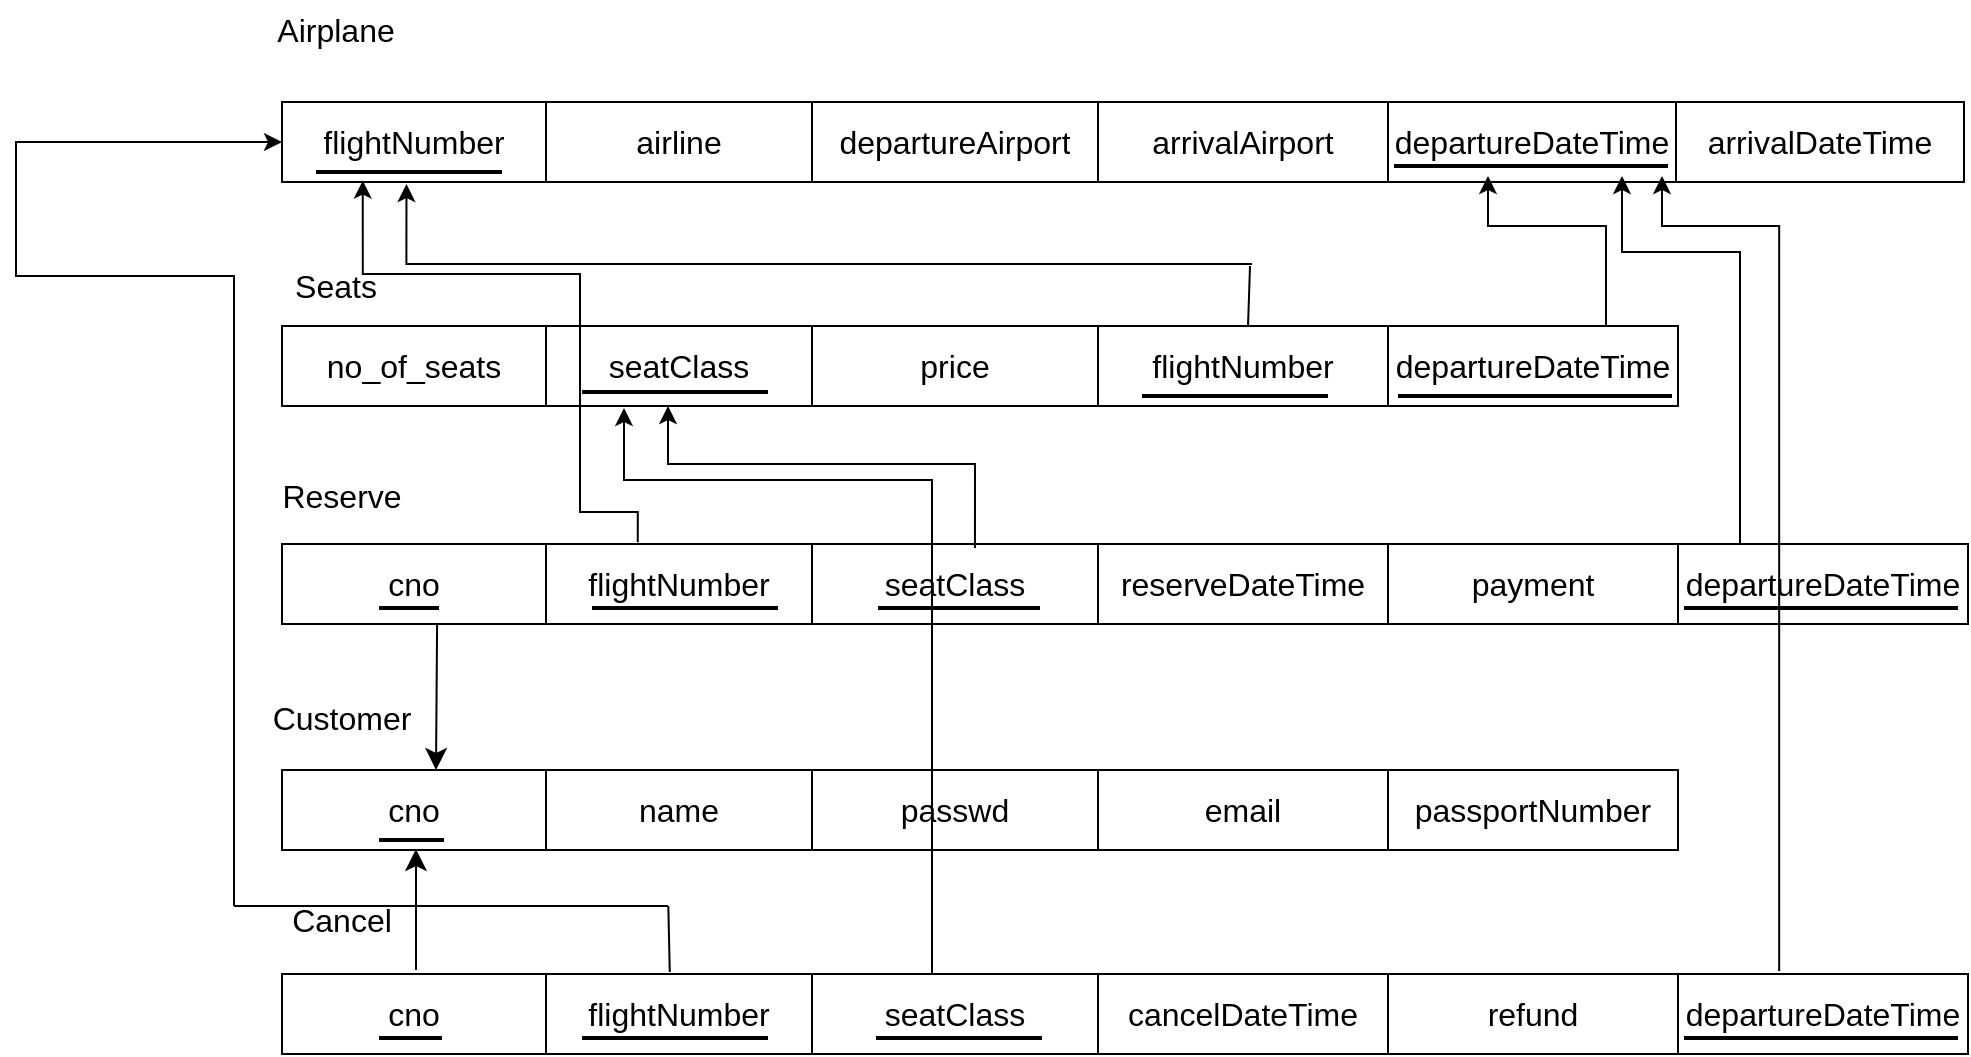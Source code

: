 <mxfile version="26.2.12">
  <diagram name="페이지-1" id="y3aFAPfPUJIp8wHcPQND">
    <mxGraphModel dx="1832" dy="934" grid="0" gridSize="10" guides="1" tooltips="1" connect="1" arrows="1" fold="1" page="0" pageScale="1" pageWidth="827" pageHeight="1169" math="0" shadow="0">
      <root>
        <mxCell id="0" />
        <mxCell id="1" parent="0" />
        <mxCell id="fMcfgkjwkaFw0rw7MeqL-1" value="" style="shape=table;startSize=0;container=1;collapsible=0;childLayout=tableLayout;fontSize=16;" parent="1" vertex="1">
          <mxGeometry x="-319" y="116" width="841" height="40" as="geometry" />
        </mxCell>
        <mxCell id="fMcfgkjwkaFw0rw7MeqL-2" value="" style="shape=tableRow;horizontal=0;startSize=0;swimlaneHead=0;swimlaneBody=0;strokeColor=inherit;top=0;left=0;bottom=0;right=0;collapsible=0;dropTarget=0;fillColor=none;points=[[0,0.5],[1,0.5]];portConstraint=eastwest;fontSize=16;" parent="fMcfgkjwkaFw0rw7MeqL-1" vertex="1">
          <mxGeometry width="841" height="40" as="geometry" />
        </mxCell>
        <mxCell id="fMcfgkjwkaFw0rw7MeqL-3" value="flightNumber" style="shape=partialRectangle;html=1;whiteSpace=wrap;connectable=0;strokeColor=inherit;overflow=hidden;fillColor=none;top=0;left=0;bottom=0;right=0;pointerEvents=1;fontSize=16;" parent="fMcfgkjwkaFw0rw7MeqL-2" vertex="1">
          <mxGeometry width="132" height="40" as="geometry">
            <mxRectangle width="132" height="40" as="alternateBounds" />
          </mxGeometry>
        </mxCell>
        <mxCell id="fMcfgkjwkaFw0rw7MeqL-4" value="airline" style="shape=partialRectangle;html=1;whiteSpace=wrap;connectable=0;strokeColor=inherit;overflow=hidden;fillColor=none;top=0;left=0;bottom=0;right=0;pointerEvents=1;fontSize=16;" parent="fMcfgkjwkaFw0rw7MeqL-2" vertex="1">
          <mxGeometry x="132" width="133" height="40" as="geometry">
            <mxRectangle width="133" height="40" as="alternateBounds" />
          </mxGeometry>
        </mxCell>
        <mxCell id="fMcfgkjwkaFw0rw7MeqL-5" value="departureAirport" style="shape=partialRectangle;html=1;whiteSpace=wrap;connectable=0;strokeColor=inherit;overflow=hidden;fillColor=none;top=0;left=0;bottom=0;right=0;pointerEvents=1;fontSize=16;" parent="fMcfgkjwkaFw0rw7MeqL-2" vertex="1">
          <mxGeometry x="265" width="143" height="40" as="geometry">
            <mxRectangle width="143" height="40" as="alternateBounds" />
          </mxGeometry>
        </mxCell>
        <mxCell id="fMcfgkjwkaFw0rw7MeqL-23" value="arrivalAirport" style="shape=partialRectangle;html=1;whiteSpace=wrap;connectable=0;strokeColor=inherit;overflow=hidden;fillColor=none;top=0;left=0;bottom=0;right=0;pointerEvents=1;fontSize=16;" parent="fMcfgkjwkaFw0rw7MeqL-2" vertex="1">
          <mxGeometry x="408" width="145" height="40" as="geometry">
            <mxRectangle width="145" height="40" as="alternateBounds" />
          </mxGeometry>
        </mxCell>
        <mxCell id="fMcfgkjwkaFw0rw7MeqL-24" value="departureDateTime" style="shape=partialRectangle;html=1;whiteSpace=wrap;connectable=0;strokeColor=inherit;overflow=hidden;fillColor=none;top=0;left=0;bottom=0;right=0;pointerEvents=1;fontSize=16;" parent="fMcfgkjwkaFw0rw7MeqL-2" vertex="1">
          <mxGeometry x="553" width="144" height="40" as="geometry">
            <mxRectangle width="144" height="40" as="alternateBounds" />
          </mxGeometry>
        </mxCell>
        <mxCell id="fMcfgkjwkaFw0rw7MeqL-25" value="arrivalDateTime" style="shape=partialRectangle;html=1;whiteSpace=wrap;connectable=0;strokeColor=inherit;overflow=hidden;fillColor=none;top=0;left=0;bottom=0;right=0;pointerEvents=1;fontSize=16;" parent="fMcfgkjwkaFw0rw7MeqL-2" vertex="1">
          <mxGeometry x="697" width="144" height="40" as="geometry">
            <mxRectangle width="144" height="40" as="alternateBounds" />
          </mxGeometry>
        </mxCell>
        <mxCell id="fMcfgkjwkaFw0rw7MeqL-27" value="Airplane" style="text;strokeColor=none;fillColor=none;html=1;align=center;verticalAlign=middle;whiteSpace=wrap;rounded=0;fontSize=16;" parent="1" vertex="1">
          <mxGeometry x="-322" y="65" width="60" height="30" as="geometry" />
        </mxCell>
        <mxCell id="fMcfgkjwkaFw0rw7MeqL-28" value="" style="shape=table;startSize=0;container=1;collapsible=0;childLayout=tableLayout;fontSize=16;" parent="1" vertex="1">
          <mxGeometry x="-319" y="228" width="698" height="40" as="geometry" />
        </mxCell>
        <mxCell id="fMcfgkjwkaFw0rw7MeqL-29" value="" style="shape=tableRow;horizontal=0;startSize=0;swimlaneHead=0;swimlaneBody=0;strokeColor=inherit;top=0;left=0;bottom=0;right=0;collapsible=0;dropTarget=0;fillColor=none;points=[[0,0.5],[1,0.5]];portConstraint=eastwest;fontSize=16;" parent="fMcfgkjwkaFw0rw7MeqL-28" vertex="1">
          <mxGeometry width="698" height="40" as="geometry" />
        </mxCell>
        <mxCell id="fMcfgkjwkaFw0rw7MeqL-30" value="no_of_seats" style="shape=partialRectangle;html=1;whiteSpace=wrap;connectable=0;strokeColor=inherit;overflow=hidden;fillColor=none;top=0;left=0;bottom=0;right=0;pointerEvents=1;fontSize=16;" parent="fMcfgkjwkaFw0rw7MeqL-29" vertex="1">
          <mxGeometry width="132" height="40" as="geometry">
            <mxRectangle width="132" height="40" as="alternateBounds" />
          </mxGeometry>
        </mxCell>
        <mxCell id="fMcfgkjwkaFw0rw7MeqL-31" value="seatClass" style="shape=partialRectangle;html=1;whiteSpace=wrap;connectable=0;strokeColor=inherit;overflow=hidden;fillColor=none;top=0;left=0;bottom=0;right=0;pointerEvents=1;fontSize=16;" parent="fMcfgkjwkaFw0rw7MeqL-29" vertex="1">
          <mxGeometry x="132" width="133" height="40" as="geometry">
            <mxRectangle width="133" height="40" as="alternateBounds" />
          </mxGeometry>
        </mxCell>
        <mxCell id="fMcfgkjwkaFw0rw7MeqL-32" value="price" style="shape=partialRectangle;html=1;whiteSpace=wrap;connectable=0;strokeColor=inherit;overflow=hidden;fillColor=none;top=0;left=0;bottom=0;right=0;pointerEvents=1;fontSize=16;" parent="fMcfgkjwkaFw0rw7MeqL-29" vertex="1">
          <mxGeometry x="265" width="143" height="40" as="geometry">
            <mxRectangle width="143" height="40" as="alternateBounds" />
          </mxGeometry>
        </mxCell>
        <mxCell id="fMcfgkjwkaFw0rw7MeqL-33" value="flightNumber" style="shape=partialRectangle;html=1;whiteSpace=wrap;connectable=0;strokeColor=inherit;overflow=hidden;fillColor=none;top=0;left=0;bottom=0;right=0;pointerEvents=1;fontSize=16;" parent="fMcfgkjwkaFw0rw7MeqL-29" vertex="1">
          <mxGeometry x="408" width="145" height="40" as="geometry">
            <mxRectangle width="145" height="40" as="alternateBounds" />
          </mxGeometry>
        </mxCell>
        <mxCell id="U8XAQQa5bbqCl7K_fhFv-2" value="departureDateTime" style="shape=partialRectangle;html=1;whiteSpace=wrap;connectable=0;strokeColor=inherit;overflow=hidden;fillColor=none;top=0;left=0;bottom=0;right=0;pointerEvents=1;fontSize=16;" vertex="1" parent="fMcfgkjwkaFw0rw7MeqL-29">
          <mxGeometry x="553" width="145" height="40" as="geometry">
            <mxRectangle width="145" height="40" as="alternateBounds" />
          </mxGeometry>
        </mxCell>
        <mxCell id="fMcfgkjwkaFw0rw7MeqL-36" value="Seats" style="text;strokeColor=none;fillColor=none;html=1;align=center;verticalAlign=middle;whiteSpace=wrap;rounded=0;fontSize=16;" parent="1" vertex="1">
          <mxGeometry x="-322" y="193" width="60" height="30" as="geometry" />
        </mxCell>
        <mxCell id="fMcfgkjwkaFw0rw7MeqL-37" value="" style="shape=table;startSize=0;container=1;collapsible=0;childLayout=tableLayout;fontSize=16;" parent="1" vertex="1">
          <mxGeometry x="-319" y="337" width="843" height="40" as="geometry" />
        </mxCell>
        <mxCell id="fMcfgkjwkaFw0rw7MeqL-38" value="" style="shape=tableRow;horizontal=0;startSize=0;swimlaneHead=0;swimlaneBody=0;strokeColor=inherit;top=0;left=0;bottom=0;right=0;collapsible=0;dropTarget=0;fillColor=none;points=[[0,0.5],[1,0.5]];portConstraint=eastwest;fontSize=16;" parent="fMcfgkjwkaFw0rw7MeqL-37" vertex="1">
          <mxGeometry width="843" height="40" as="geometry" />
        </mxCell>
        <mxCell id="fMcfgkjwkaFw0rw7MeqL-39" value="cno" style="shape=partialRectangle;html=1;whiteSpace=wrap;connectable=0;strokeColor=inherit;overflow=hidden;fillColor=none;top=0;left=0;bottom=0;right=0;pointerEvents=1;fontSize=16;" parent="fMcfgkjwkaFw0rw7MeqL-38" vertex="1">
          <mxGeometry width="132" height="40" as="geometry">
            <mxRectangle width="132" height="40" as="alternateBounds" />
          </mxGeometry>
        </mxCell>
        <mxCell id="fMcfgkjwkaFw0rw7MeqL-40" value="flightNumber" style="shape=partialRectangle;html=1;whiteSpace=wrap;connectable=0;strokeColor=inherit;overflow=hidden;fillColor=none;top=0;left=0;bottom=0;right=0;pointerEvents=1;fontSize=16;" parent="fMcfgkjwkaFw0rw7MeqL-38" vertex="1">
          <mxGeometry x="132" width="133" height="40" as="geometry">
            <mxRectangle width="133" height="40" as="alternateBounds" />
          </mxGeometry>
        </mxCell>
        <mxCell id="fMcfgkjwkaFw0rw7MeqL-41" value="seatClass" style="shape=partialRectangle;html=1;whiteSpace=wrap;connectable=0;strokeColor=inherit;overflow=hidden;fillColor=none;top=0;left=0;bottom=0;right=0;pointerEvents=1;fontSize=16;" parent="fMcfgkjwkaFw0rw7MeqL-38" vertex="1">
          <mxGeometry x="265" width="143" height="40" as="geometry">
            <mxRectangle width="143" height="40" as="alternateBounds" />
          </mxGeometry>
        </mxCell>
        <mxCell id="fMcfgkjwkaFw0rw7MeqL-42" value="reserveDateTime" style="shape=partialRectangle;html=1;whiteSpace=wrap;connectable=0;strokeColor=inherit;overflow=hidden;fillColor=none;top=0;left=0;bottom=0;right=0;pointerEvents=1;fontSize=16;" parent="fMcfgkjwkaFw0rw7MeqL-38" vertex="1">
          <mxGeometry x="408" width="145" height="40" as="geometry">
            <mxRectangle width="145" height="40" as="alternateBounds" />
          </mxGeometry>
        </mxCell>
        <mxCell id="fMcfgkjwkaFw0rw7MeqL-43" value="payment" style="shape=partialRectangle;html=1;whiteSpace=wrap;connectable=0;strokeColor=inherit;overflow=hidden;fillColor=none;top=0;left=0;bottom=0;right=0;pointerEvents=1;fontSize=16;" parent="fMcfgkjwkaFw0rw7MeqL-38" vertex="1">
          <mxGeometry x="553" width="145" height="40" as="geometry">
            <mxRectangle width="145" height="40" as="alternateBounds" />
          </mxGeometry>
        </mxCell>
        <mxCell id="U8XAQQa5bbqCl7K_fhFv-5" value="departureDateTime" style="shape=partialRectangle;html=1;whiteSpace=wrap;connectable=0;strokeColor=inherit;overflow=hidden;fillColor=none;top=0;left=0;bottom=0;right=0;pointerEvents=1;fontSize=16;" vertex="1" parent="fMcfgkjwkaFw0rw7MeqL-38">
          <mxGeometry x="698" width="145" height="40" as="geometry">
            <mxRectangle width="145" height="40" as="alternateBounds" />
          </mxGeometry>
        </mxCell>
        <mxCell id="fMcfgkjwkaFw0rw7MeqL-44" value="Reserve" style="text;strokeColor=none;fillColor=none;html=1;align=center;verticalAlign=middle;whiteSpace=wrap;rounded=0;fontSize=16;" parent="1" vertex="1">
          <mxGeometry x="-319" y="298" width="60" height="30" as="geometry" />
        </mxCell>
        <mxCell id="fMcfgkjwkaFw0rw7MeqL-45" value="" style="shape=table;startSize=0;container=1;collapsible=0;childLayout=tableLayout;fontSize=16;" parent="1" vertex="1">
          <mxGeometry x="-319" y="450" width="698" height="40" as="geometry" />
        </mxCell>
        <mxCell id="fMcfgkjwkaFw0rw7MeqL-46" value="" style="shape=tableRow;horizontal=0;startSize=0;swimlaneHead=0;swimlaneBody=0;strokeColor=inherit;top=0;left=0;bottom=0;right=0;collapsible=0;dropTarget=0;fillColor=none;points=[[0,0.5],[1,0.5]];portConstraint=eastwest;fontSize=16;" parent="fMcfgkjwkaFw0rw7MeqL-45" vertex="1">
          <mxGeometry width="698" height="40" as="geometry" />
        </mxCell>
        <mxCell id="fMcfgkjwkaFw0rw7MeqL-47" value="cno" style="shape=partialRectangle;html=1;whiteSpace=wrap;connectable=0;strokeColor=inherit;overflow=hidden;fillColor=none;top=0;left=0;bottom=0;right=0;pointerEvents=1;fontSize=16;" parent="fMcfgkjwkaFw0rw7MeqL-46" vertex="1">
          <mxGeometry width="132" height="40" as="geometry">
            <mxRectangle width="132" height="40" as="alternateBounds" />
          </mxGeometry>
        </mxCell>
        <mxCell id="fMcfgkjwkaFw0rw7MeqL-48" value="name" style="shape=partialRectangle;html=1;whiteSpace=wrap;connectable=0;strokeColor=inherit;overflow=hidden;fillColor=none;top=0;left=0;bottom=0;right=0;pointerEvents=1;fontSize=16;" parent="fMcfgkjwkaFw0rw7MeqL-46" vertex="1">
          <mxGeometry x="132" width="133" height="40" as="geometry">
            <mxRectangle width="133" height="40" as="alternateBounds" />
          </mxGeometry>
        </mxCell>
        <mxCell id="fMcfgkjwkaFw0rw7MeqL-49" value="passwd" style="shape=partialRectangle;html=1;whiteSpace=wrap;connectable=0;strokeColor=inherit;overflow=hidden;fillColor=none;top=0;left=0;bottom=0;right=0;pointerEvents=1;fontSize=16;" parent="fMcfgkjwkaFw0rw7MeqL-46" vertex="1">
          <mxGeometry x="265" width="143" height="40" as="geometry">
            <mxRectangle width="143" height="40" as="alternateBounds" />
          </mxGeometry>
        </mxCell>
        <mxCell id="fMcfgkjwkaFw0rw7MeqL-50" value="email" style="shape=partialRectangle;html=1;whiteSpace=wrap;connectable=0;strokeColor=inherit;overflow=hidden;fillColor=none;top=0;left=0;bottom=0;right=0;pointerEvents=1;fontSize=16;" parent="fMcfgkjwkaFw0rw7MeqL-46" vertex="1">
          <mxGeometry x="408" width="145" height="40" as="geometry">
            <mxRectangle width="145" height="40" as="alternateBounds" />
          </mxGeometry>
        </mxCell>
        <mxCell id="fMcfgkjwkaFw0rw7MeqL-51" value="passportNumber" style="shape=partialRectangle;html=1;whiteSpace=wrap;connectable=0;strokeColor=inherit;overflow=hidden;fillColor=none;top=0;left=0;bottom=0;right=0;pointerEvents=1;fontSize=16;" parent="fMcfgkjwkaFw0rw7MeqL-46" vertex="1">
          <mxGeometry x="553" width="145" height="40" as="geometry">
            <mxRectangle width="145" height="40" as="alternateBounds" />
          </mxGeometry>
        </mxCell>
        <mxCell id="fMcfgkjwkaFw0rw7MeqL-52" value="Customer" style="text;strokeColor=none;fillColor=none;html=1;align=center;verticalAlign=middle;whiteSpace=wrap;rounded=0;fontSize=16;" parent="1" vertex="1">
          <mxGeometry x="-319" y="409" width="60" height="30" as="geometry" />
        </mxCell>
        <mxCell id="fMcfgkjwkaFw0rw7MeqL-53" value="" style="shape=table;startSize=0;container=1;collapsible=0;childLayout=tableLayout;fontSize=16;" parent="1" vertex="1">
          <mxGeometry x="-319" y="552" width="843" height="40" as="geometry" />
        </mxCell>
        <mxCell id="fMcfgkjwkaFw0rw7MeqL-54" value="" style="shape=tableRow;horizontal=0;startSize=0;swimlaneHead=0;swimlaneBody=0;strokeColor=inherit;top=0;left=0;bottom=0;right=0;collapsible=0;dropTarget=0;fillColor=none;points=[[0,0.5],[1,0.5]];portConstraint=eastwest;fontSize=16;" parent="fMcfgkjwkaFw0rw7MeqL-53" vertex="1">
          <mxGeometry width="843" height="40" as="geometry" />
        </mxCell>
        <mxCell id="fMcfgkjwkaFw0rw7MeqL-55" value="cno" style="shape=partialRectangle;html=1;whiteSpace=wrap;connectable=0;strokeColor=inherit;overflow=hidden;fillColor=none;top=0;left=0;bottom=0;right=0;pointerEvents=1;fontSize=16;" parent="fMcfgkjwkaFw0rw7MeqL-54" vertex="1">
          <mxGeometry width="132" height="40" as="geometry">
            <mxRectangle width="132" height="40" as="alternateBounds" />
          </mxGeometry>
        </mxCell>
        <mxCell id="fMcfgkjwkaFw0rw7MeqL-56" value="flightNumber" style="shape=partialRectangle;html=1;whiteSpace=wrap;connectable=0;strokeColor=inherit;overflow=hidden;fillColor=none;top=0;left=0;bottom=0;right=0;pointerEvents=1;fontSize=16;" parent="fMcfgkjwkaFw0rw7MeqL-54" vertex="1">
          <mxGeometry x="132" width="133" height="40" as="geometry">
            <mxRectangle width="133" height="40" as="alternateBounds" />
          </mxGeometry>
        </mxCell>
        <mxCell id="fMcfgkjwkaFw0rw7MeqL-57" value="seatClass" style="shape=partialRectangle;html=1;whiteSpace=wrap;connectable=0;strokeColor=inherit;overflow=hidden;fillColor=none;top=0;left=0;bottom=0;right=0;pointerEvents=1;fontSize=16;" parent="fMcfgkjwkaFw0rw7MeqL-54" vertex="1">
          <mxGeometry x="265" width="143" height="40" as="geometry">
            <mxRectangle width="143" height="40" as="alternateBounds" />
          </mxGeometry>
        </mxCell>
        <mxCell id="fMcfgkjwkaFw0rw7MeqL-58" value="cancelDateTime" style="shape=partialRectangle;html=1;whiteSpace=wrap;connectable=0;strokeColor=inherit;overflow=hidden;fillColor=none;top=0;left=0;bottom=0;right=0;pointerEvents=1;fontSize=16;" parent="fMcfgkjwkaFw0rw7MeqL-54" vertex="1">
          <mxGeometry x="408" width="145" height="40" as="geometry">
            <mxRectangle width="145" height="40" as="alternateBounds" />
          </mxGeometry>
        </mxCell>
        <mxCell id="fMcfgkjwkaFw0rw7MeqL-59" value="refund" style="shape=partialRectangle;html=1;whiteSpace=wrap;connectable=0;strokeColor=inherit;overflow=hidden;fillColor=none;top=0;left=0;bottom=0;right=0;pointerEvents=1;fontSize=16;" parent="fMcfgkjwkaFw0rw7MeqL-54" vertex="1">
          <mxGeometry x="553" width="145" height="40" as="geometry">
            <mxRectangle width="145" height="40" as="alternateBounds" />
          </mxGeometry>
        </mxCell>
        <mxCell id="U8XAQQa5bbqCl7K_fhFv-6" value="departureDateTime" style="shape=partialRectangle;html=1;whiteSpace=wrap;connectable=0;strokeColor=inherit;overflow=hidden;fillColor=none;top=0;left=0;bottom=0;right=0;pointerEvents=1;fontSize=16;" vertex="1" parent="fMcfgkjwkaFw0rw7MeqL-54">
          <mxGeometry x="698" width="145" height="40" as="geometry">
            <mxRectangle width="145" height="40" as="alternateBounds" />
          </mxGeometry>
        </mxCell>
        <mxCell id="fMcfgkjwkaFw0rw7MeqL-60" value="Cancel" style="text;strokeColor=none;fillColor=none;html=1;align=center;verticalAlign=middle;whiteSpace=wrap;rounded=0;fontSize=16;" parent="1" vertex="1">
          <mxGeometry x="-319" y="510" width="60" height="30" as="geometry" />
        </mxCell>
        <mxCell id="fMcfgkjwkaFw0rw7MeqL-62" value="" style="line;strokeWidth=2;direction=west;html=1;" parent="1" vertex="1">
          <mxGeometry x="-302" y="146" width="93" height="10" as="geometry" />
        </mxCell>
        <mxCell id="fMcfgkjwkaFw0rw7MeqL-64" value="" style="line;strokeWidth=2;direction=west;html=1;" parent="1" vertex="1">
          <mxGeometry x="-270.5" y="364" width="30" height="10" as="geometry" />
        </mxCell>
        <mxCell id="fMcfgkjwkaFw0rw7MeqL-65" value="" style="line;strokeWidth=2;direction=west;html=1;" parent="1" vertex="1">
          <mxGeometry x="-270.5" y="480" width="32.5" height="10" as="geometry" />
        </mxCell>
        <mxCell id="fMcfgkjwkaFw0rw7MeqL-66" value="" style="line;strokeWidth=2;direction=west;html=1;" parent="1" vertex="1">
          <mxGeometry x="-270.5" y="579" width="31.5" height="10" as="geometry" />
        </mxCell>
        <mxCell id="fMcfgkjwkaFw0rw7MeqL-67" value="" style="edgeStyle=segmentEdgeStyle;endArrow=classic;html=1;curved=0;rounded=0;fontSize=12;entryX=0.074;entryY=1.025;entryDx=0;entryDy=0;entryPerimeter=0;" parent="1" target="fMcfgkjwkaFw0rw7MeqL-2" edge="1">
          <mxGeometry width="50" height="50" relative="1" as="geometry">
            <mxPoint x="166" y="197" as="sourcePoint" />
            <mxPoint x="-28" y="278" as="targetPoint" />
          </mxGeometry>
        </mxCell>
        <mxCell id="fMcfgkjwkaFw0rw7MeqL-69" value="" style="endArrow=none;html=1;rounded=0;fontSize=12;startSize=8;endSize=8;curved=1;exitX=0.692;exitY=0;exitDx=0;exitDy=0;exitPerimeter=0;" parent="1" source="fMcfgkjwkaFw0rw7MeqL-29" edge="1">
          <mxGeometry width="50" height="50" relative="1" as="geometry">
            <mxPoint x="7" y="328" as="sourcePoint" />
            <mxPoint x="165" y="198" as="targetPoint" />
          </mxGeometry>
        </mxCell>
        <mxCell id="fMcfgkjwkaFw0rw7MeqL-79" value="" style="line;strokeWidth=2;direction=west;html=1;" parent="1" vertex="1">
          <mxGeometry x="237" y="143" width="137" height="10" as="geometry" />
        </mxCell>
        <mxCell id="fMcfgkjwkaFw0rw7MeqL-82" value="" style="line;strokeWidth=2;direction=west;html=1;" parent="1" vertex="1">
          <mxGeometry x="-169" y="256" width="93" height="10" as="geometry" />
        </mxCell>
        <mxCell id="fMcfgkjwkaFw0rw7MeqL-83" value="" style="line;strokeWidth=2;direction=west;html=1;" parent="1" vertex="1">
          <mxGeometry x="111" y="258" width="93" height="10" as="geometry" />
        </mxCell>
        <mxCell id="fMcfgkjwkaFw0rw7MeqL-84" value="" style="line;strokeWidth=2;direction=west;html=1;" parent="1" vertex="1">
          <mxGeometry x="-22" y="579" width="83" height="10" as="geometry" />
        </mxCell>
        <mxCell id="fMcfgkjwkaFw0rw7MeqL-85" value="" style="line;strokeWidth=2;direction=west;html=1;" parent="1" vertex="1">
          <mxGeometry x="-21" y="364" width="81" height="10" as="geometry" />
        </mxCell>
        <mxCell id="fMcfgkjwkaFw0rw7MeqL-87" value="" style="line;strokeWidth=2;direction=west;html=1;" parent="1" vertex="1">
          <mxGeometry x="-164" y="364" width="93" height="10" as="geometry" />
        </mxCell>
        <mxCell id="fMcfgkjwkaFw0rw7MeqL-90" value="" style="line;strokeWidth=2;direction=west;html=1;" parent="1" vertex="1">
          <mxGeometry x="-169" y="579" width="93" height="10" as="geometry" />
        </mxCell>
        <mxCell id="fMcfgkjwkaFw0rw7MeqL-91" value="" style="edgeStyle=segmentEdgeStyle;endArrow=classic;html=1;curved=0;rounded=0;fontSize=12;entryX=0.048;entryY=0.983;entryDx=0;entryDy=0;entryPerimeter=0;exitX=0.211;exitY=-0.021;exitDx=0;exitDy=0;exitPerimeter=0;" parent="1" source="fMcfgkjwkaFw0rw7MeqL-38" target="fMcfgkjwkaFw0rw7MeqL-2" edge="1">
          <mxGeometry width="50" height="50" relative="1" as="geometry">
            <mxPoint x="-170" y="207" as="sourcePoint" />
            <mxPoint x="-247" y="167" as="targetPoint" />
            <Array as="points">
              <mxPoint x="-141" y="321" />
              <mxPoint x="-170" y="321" />
              <mxPoint x="-170" y="202" />
              <mxPoint x="-279" y="202" />
            </Array>
          </mxGeometry>
        </mxCell>
        <mxCell id="fMcfgkjwkaFw0rw7MeqL-92" value="" style="edgeStyle=segmentEdgeStyle;endArrow=classic;html=1;curved=0;rounded=0;fontSize=12;entryX=0;entryY=0.5;entryDx=0;entryDy=0;" parent="1" target="fMcfgkjwkaFw0rw7MeqL-2" edge="1">
          <mxGeometry width="50" height="50" relative="1" as="geometry">
            <mxPoint x="-343" y="518" as="sourcePoint" />
            <mxPoint x="-452" y="156" as="targetPoint" />
            <Array as="points">
              <mxPoint x="-343" y="337" />
              <mxPoint x="-343" y="203" />
              <mxPoint x="-452" y="203" />
              <mxPoint x="-452" y="136" />
            </Array>
          </mxGeometry>
        </mxCell>
        <mxCell id="fMcfgkjwkaFw0rw7MeqL-94" value="" style="endArrow=none;html=1;rounded=0;fontSize=12;startSize=8;endSize=8;curved=1;" parent="1" edge="1">
          <mxGeometry width="50" height="50" relative="1" as="geometry">
            <mxPoint x="-343" y="518" as="sourcePoint" />
            <mxPoint x="-126" y="518" as="targetPoint" />
          </mxGeometry>
        </mxCell>
        <mxCell id="fMcfgkjwkaFw0rw7MeqL-95" value="" style="endArrow=none;html=1;rounded=0;fontSize=12;startSize=8;endSize=8;curved=1;entryX=0.23;entryY=-0.025;entryDx=0;entryDy=0;entryPerimeter=0;" parent="1" target="fMcfgkjwkaFw0rw7MeqL-54" edge="1">
          <mxGeometry width="50" height="50" relative="1" as="geometry">
            <mxPoint x="-125.84" y="518" as="sourcePoint" />
            <mxPoint x="-126.004" y="549.56" as="targetPoint" />
          </mxGeometry>
        </mxCell>
        <mxCell id="fMcfgkjwkaFw0rw7MeqL-96" value="" style="endArrow=classic;html=1;rounded=0;fontSize=12;startSize=8;endSize=8;curved=1;entryX=0.096;entryY=0.989;entryDx=0;entryDy=0;entryPerimeter=0;" parent="1" target="fMcfgkjwkaFw0rw7MeqL-46" edge="1">
          <mxGeometry width="50" height="50" relative="1" as="geometry">
            <mxPoint x="-252" y="550" as="sourcePoint" />
            <mxPoint x="-275" y="428" as="targetPoint" />
          </mxGeometry>
        </mxCell>
        <mxCell id="fMcfgkjwkaFw0rw7MeqL-97" value="" style="endArrow=classic;html=1;rounded=0;fontSize=12;startSize=8;endSize=8;curved=1;exitX=0.092;exitY=0.992;exitDx=0;exitDy=0;exitPerimeter=0;" parent="1" source="fMcfgkjwkaFw0rw7MeqL-38" edge="1">
          <mxGeometry width="50" height="50" relative="1" as="geometry">
            <mxPoint x="-246" y="380" as="sourcePoint" />
            <mxPoint x="-242" y="450" as="targetPoint" />
          </mxGeometry>
        </mxCell>
        <mxCell id="fMcfgkjwkaFw0rw7MeqL-98" value="" style="edgeStyle=segmentEdgeStyle;endArrow=classic;html=1;curved=0;rounded=0;fontSize=12;entryX=0.074;entryY=1.025;entryDx=0;entryDy=0;entryPerimeter=0;exitX=0.411;exitY=0.05;exitDx=0;exitDy=0;exitPerimeter=0;" parent="1" source="fMcfgkjwkaFw0rw7MeqL-38" edge="1">
          <mxGeometry width="50" height="50" relative="1" as="geometry">
            <mxPoint x="27" y="308" as="sourcePoint" />
            <mxPoint x="-126" y="268" as="targetPoint" />
            <Array as="points">
              <mxPoint x="28" y="297" />
              <mxPoint x="-126" y="297" />
            </Array>
          </mxGeometry>
        </mxCell>
        <mxCell id="fMcfgkjwkaFw0rw7MeqL-99" value="" style="edgeStyle=segmentEdgeStyle;endArrow=classic;html=1;curved=0;rounded=0;fontSize=12;exitX=0.465;exitY=-0.001;exitDx=0;exitDy=0;exitPerimeter=0;" parent="1" source="fMcfgkjwkaFw0rw7MeqL-54" edge="1">
          <mxGeometry width="50" height="50" relative="1" as="geometry">
            <mxPoint x="5" y="343" as="sourcePoint" />
            <mxPoint x="-148" y="269" as="targetPoint" />
            <Array as="points">
              <mxPoint x="6" y="305" />
              <mxPoint x="-148" y="305" />
            </Array>
          </mxGeometry>
        </mxCell>
        <mxCell id="U8XAQQa5bbqCl7K_fhFv-3" value="" style="line;strokeWidth=2;direction=west;html=1;" vertex="1" parent="1">
          <mxGeometry x="239" y="258" width="137" height="10" as="geometry" />
        </mxCell>
        <mxCell id="U8XAQQa5bbqCl7K_fhFv-4" value="" style="edgeStyle=segmentEdgeStyle;endArrow=classic;html=1;curved=0;rounded=0;fontSize=12;entryX=0.074;entryY=1.025;entryDx=0;entryDy=0;entryPerimeter=0;" edge="1" parent="1">
          <mxGeometry width="50" height="50" relative="1" as="geometry">
            <mxPoint x="343" y="228" as="sourcePoint" />
            <mxPoint x="284" y="153" as="targetPoint" />
            <Array as="points">
              <mxPoint x="343" y="178" />
              <mxPoint x="284" y="178" />
            </Array>
          </mxGeometry>
        </mxCell>
        <mxCell id="U8XAQQa5bbqCl7K_fhFv-7" value="" style="line;strokeWidth=2;direction=west;html=1;" vertex="1" parent="1">
          <mxGeometry x="382" y="364" width="137" height="10" as="geometry" />
        </mxCell>
        <mxCell id="U8XAQQa5bbqCl7K_fhFv-8" value="" style="line;strokeWidth=2;direction=west;html=1;" vertex="1" parent="1">
          <mxGeometry x="382" y="579" width="137" height="10" as="geometry" />
        </mxCell>
        <mxCell id="U8XAQQa5bbqCl7K_fhFv-9" value="" style="edgeStyle=segmentEdgeStyle;endArrow=classic;html=1;curved=0;rounded=0;fontSize=12;entryX=0.074;entryY=1.025;entryDx=0;entryDy=0;entryPerimeter=0;" edge="1" parent="1" source="fMcfgkjwkaFw0rw7MeqL-38">
          <mxGeometry width="50" height="50" relative="1" as="geometry">
            <mxPoint x="410" y="228" as="sourcePoint" />
            <mxPoint x="351" y="153" as="targetPoint" />
            <Array as="points">
              <mxPoint x="410" y="191" />
              <mxPoint x="351" y="191" />
            </Array>
          </mxGeometry>
        </mxCell>
        <mxCell id="U8XAQQa5bbqCl7K_fhFv-10" value="" style="edgeStyle=segmentEdgeStyle;endArrow=classic;html=1;curved=0;rounded=0;fontSize=12;entryX=0.074;entryY=1.025;entryDx=0;entryDy=0;entryPerimeter=0;exitX=0.888;exitY=-0.039;exitDx=0;exitDy=0;exitPerimeter=0;" edge="1" parent="1" source="fMcfgkjwkaFw0rw7MeqL-54">
          <mxGeometry width="50" height="50" relative="1" as="geometry">
            <mxPoint x="430" y="337" as="sourcePoint" />
            <mxPoint x="371" y="153" as="targetPoint" />
            <Array as="points">
              <mxPoint x="430" y="178" />
              <mxPoint x="371" y="178" />
            </Array>
          </mxGeometry>
        </mxCell>
      </root>
    </mxGraphModel>
  </diagram>
</mxfile>
